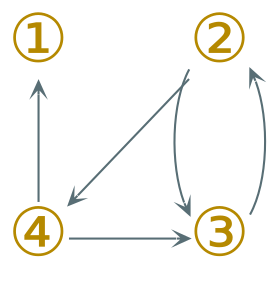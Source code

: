 digraph g {
    bgcolor=transparent
    rankdir=TB
    graph [nodesep=0.8, ranksep=0.8]
    node [shape=plain, color="#586e75", fontcolor="#b58900", fontsize=32, fontname="LXGWWenKai"]
    edge [arrowhead=vee, color="#586e75", fontcolor="#268bd2", fontsize=16, fontname="LXGWWenKai" arrowsize=0.6]

    ② -> ③ -> ② 
    ② -> ④ -> ③ 
    ④ -> ①

    {rank="same"; ①; ②}
    {rank="same"; ③; ④}
}